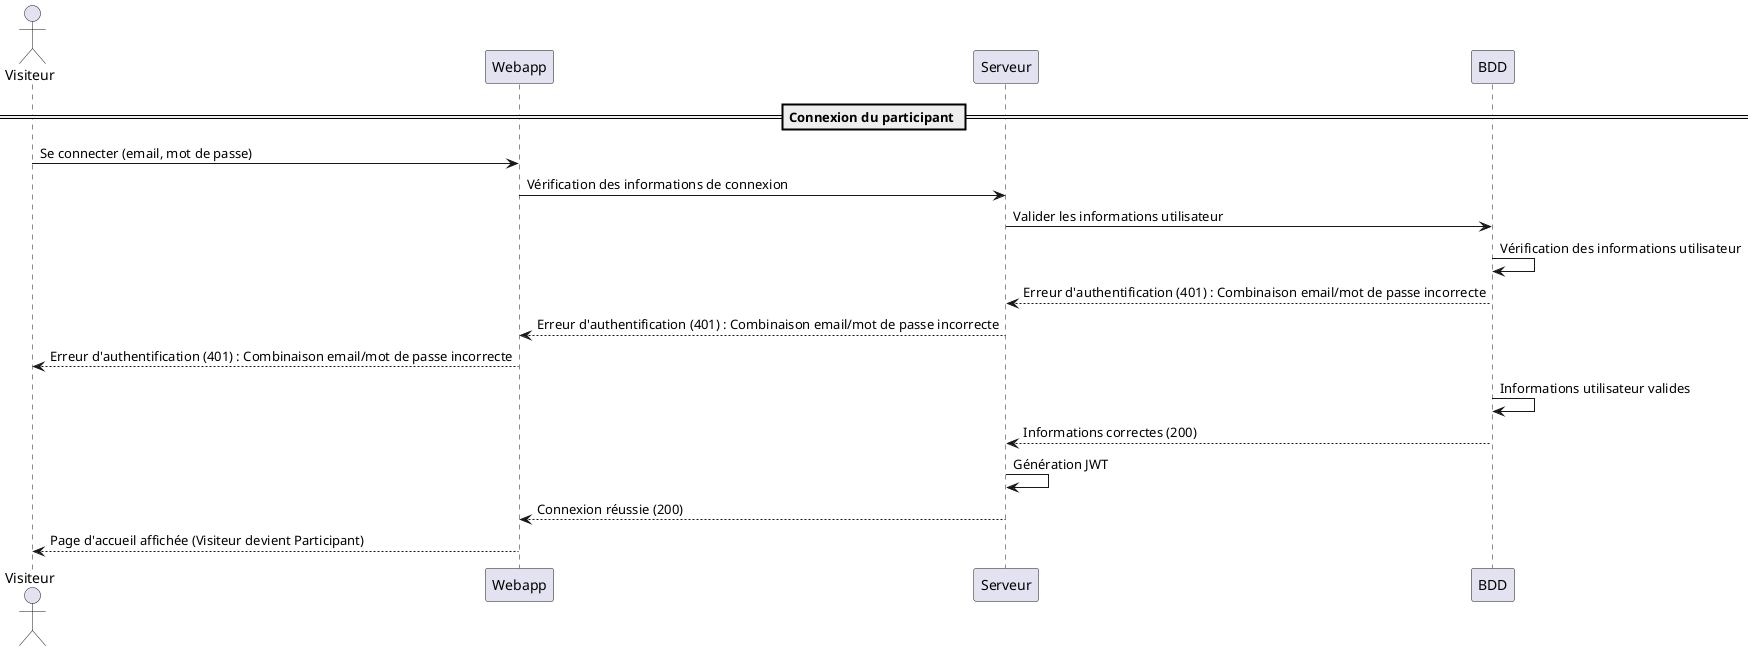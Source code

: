 @startuml sequence

actor Visiteur

participant "Webapp" as Webapp
participant "Serveur" as Serveur
participant "BDD" as BDD

== Connexion du participant ==
Visiteur -> Webapp : Se connecter (email, mot de passe)
Webapp -> Serveur : Vérification des informations de connexion
Serveur -> BDD : Valider les informations utilisateur
BDD -> BDD : Vérification des informations utilisateur
BDD --> Serveur : Erreur d'authentification (401) : Combinaison email/mot de passe incorrecte
Serveur --> Webapp : Erreur d'authentification (401) : Combinaison email/mot de passe incorrecte
Webapp --> Visiteur : Erreur d'authentification (401) : Combinaison email/mot de passe incorrecte
BDD -> BDD : Informations utilisateur valides
BDD --> Serveur : Informations correctes (200)
Serveur -> Serveur : Génération JWT

Serveur --> Webapp : Connexion réussie (200)
Webapp --> Visiteur : Page d'accueil affichée (Visiteur devient Participant)







@enduml